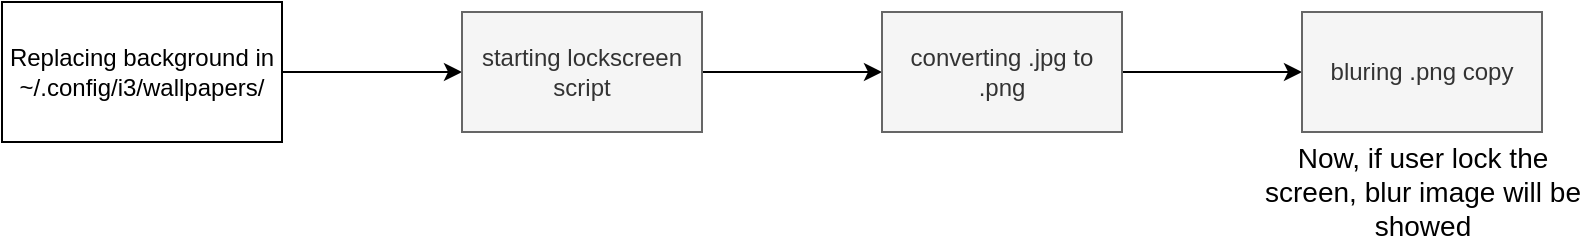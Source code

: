 <mxfile version="13.0.3" type="device"><diagram id="BHLF-sf31HZRxISIl6_S" name="Page-1"><mxGraphModel dx="1422" dy="880" grid="1" gridSize="10" guides="1" tooltips="1" connect="1" arrows="1" fold="1" page="1" pageScale="1" pageWidth="850" pageHeight="1100" math="0" shadow="0"><root><mxCell id="0"/><mxCell id="1" parent="0"/><mxCell id="nO7RIsBUXgqed4wQhGqW-3" style="edgeStyle=orthogonalEdgeStyle;rounded=0;orthogonalLoop=1;jettySize=auto;html=1;exitX=1;exitY=0.5;exitDx=0;exitDy=0;" edge="1" parent="1" source="nO7RIsBUXgqed4wQhGqW-1" target="nO7RIsBUXgqed4wQhGqW-2"><mxGeometry relative="1" as="geometry"/></mxCell><mxCell id="nO7RIsBUXgqed4wQhGqW-1" value="Replacing background in&lt;br&gt;~/.config/i3/wallpapers/" style="rounded=0;whiteSpace=wrap;html=1;" vertex="1" parent="1"><mxGeometry x="40" y="80" width="140" height="70" as="geometry"/></mxCell><mxCell id="nO7RIsBUXgqed4wQhGqW-5" style="edgeStyle=orthogonalEdgeStyle;rounded=0;orthogonalLoop=1;jettySize=auto;html=1;exitX=1;exitY=0.5;exitDx=0;exitDy=0;" edge="1" parent="1" source="nO7RIsBUXgqed4wQhGqW-2" target="nO7RIsBUXgqed4wQhGqW-4"><mxGeometry relative="1" as="geometry"/></mxCell><mxCell id="nO7RIsBUXgqed4wQhGqW-2" value="starting lockscreen&lt;br&gt;script" style="rounded=0;whiteSpace=wrap;html=1;fillColor=#f5f5f5;strokeColor=#666666;fontColor=#333333;" vertex="1" parent="1"><mxGeometry x="270" y="85" width="120" height="60" as="geometry"/></mxCell><mxCell id="nO7RIsBUXgqed4wQhGqW-7" style="edgeStyle=orthogonalEdgeStyle;rounded=0;orthogonalLoop=1;jettySize=auto;html=1;exitX=1;exitY=0.5;exitDx=0;exitDy=0;" edge="1" parent="1" source="nO7RIsBUXgqed4wQhGqW-4" target="nO7RIsBUXgqed4wQhGqW-6"><mxGeometry relative="1" as="geometry"/></mxCell><mxCell id="nO7RIsBUXgqed4wQhGqW-4" value="converting .jpg to .png" style="rounded=0;whiteSpace=wrap;html=1;fillColor=#f5f5f5;strokeColor=#666666;fontColor=#333333;" vertex="1" parent="1"><mxGeometry x="480" y="85" width="120" height="60" as="geometry"/></mxCell><mxCell id="nO7RIsBUXgqed4wQhGqW-6" value="bluring .png copy" style="rounded=0;whiteSpace=wrap;html=1;fillColor=#f5f5f5;strokeColor=#666666;fontColor=#333333;" vertex="1" parent="1"><mxGeometry x="690" y="85" width="120" height="60" as="geometry"/></mxCell><mxCell id="nO7RIsBUXgqed4wQhGqW-8" value="&lt;font style=&quot;font-size: 14px&quot;&gt;Now, if user lock the screen, blur image will be showed&lt;/font&gt;" style="text;html=1;strokeColor=none;fillColor=none;align=center;verticalAlign=middle;whiteSpace=wrap;rounded=0;" vertex="1" parent="1"><mxGeometry x="667.5" y="150" width="165" height="50" as="geometry"/></mxCell></root></mxGraphModel></diagram></mxfile>